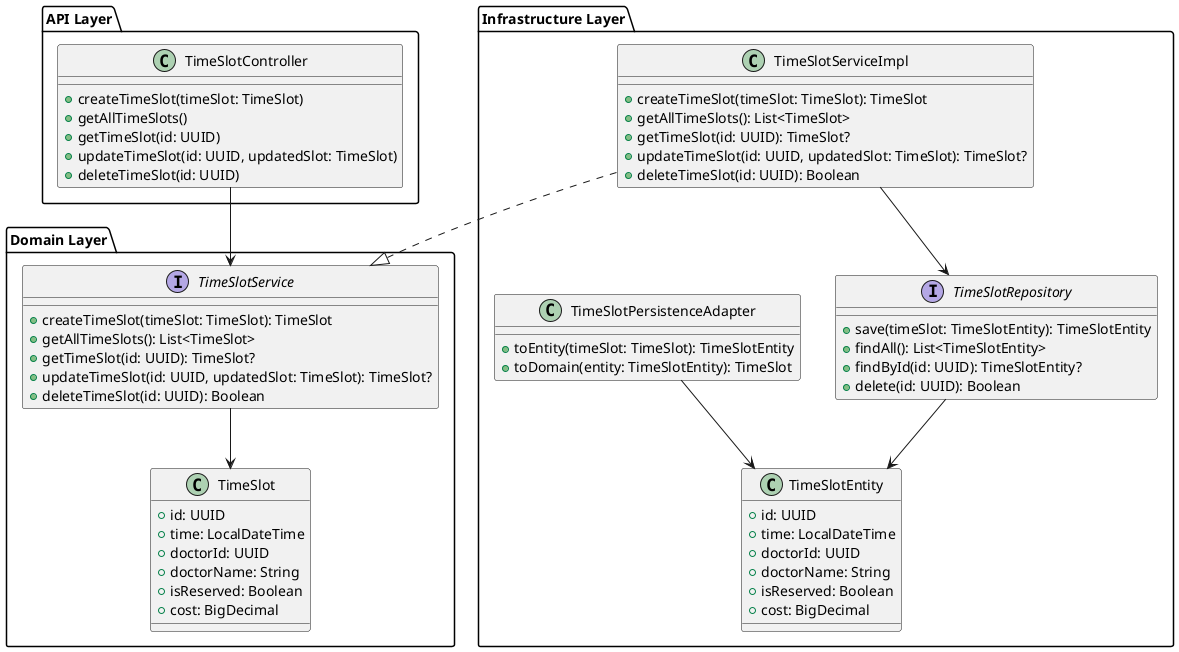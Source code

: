 @startuml Doctor Availability Module

package "API Layer" {
	class TimeSlotController {
		+ createTimeSlot(timeSlot: TimeSlot)
		+ getAllTimeSlots()
		+ getTimeSlot(id: UUID)
		+ updateTimeSlot(id: UUID, updatedSlot: TimeSlot)
		+ deleteTimeSlot(id: UUID)
	}
}

package "Domain Layer" {
	interface TimeSlotService {
		+ createTimeSlot(timeSlot: TimeSlot): TimeSlot
		+ getAllTimeSlots(): List<TimeSlot>
		+ getTimeSlot(id: UUID): TimeSlot?
		+ updateTimeSlot(id: UUID, updatedSlot: TimeSlot): TimeSlot?
		+ deleteTimeSlot(id: UUID): Boolean
	}
	
	class TimeSlot {
		+ id: UUID
		+ time: LocalDateTime
		+ doctorId: UUID
		+ doctorName: String
		+ isReserved: Boolean
		+ cost: BigDecimal
	}
}

package "Infrastructure Layer" {
	class TimeSlotServiceImpl {
		+ createTimeSlot(timeSlot: TimeSlot): TimeSlot
		+ getAllTimeSlots(): List<TimeSlot>
		+ getTimeSlot(id: UUID): TimeSlot?
		+ updateTimeSlot(id: UUID, updatedSlot: TimeSlot): TimeSlot?
		+ deleteTimeSlot(id: UUID): Boolean
	}
	
	interface TimeSlotRepository {
		+ save(timeSlot: TimeSlotEntity): TimeSlotEntity
		+ findAll(): List<TimeSlotEntity>
		+ findById(id: UUID): TimeSlotEntity?
		+ delete(id: UUID): Boolean
	}
	
	class TimeSlotEntity {
		+ id: UUID
		+ time: LocalDateTime
		+ doctorId: UUID
		+ doctorName: String
		+ isReserved: Boolean
		+ cost: BigDecimal
	}
	
	class TimeSlotPersistenceAdapter {
		+ toEntity(timeSlot: TimeSlot): TimeSlotEntity
		+ toDomain(entity: TimeSlotEntity): TimeSlot
	}
}

' Layer Dependencies
TimeSlotController --> TimeSlotService
TimeSlotService --> TimeSlot
TimeSlotServiceImpl ..|> TimeSlotService
TimeSlotServiceImpl --> TimeSlotRepository
TimeSlotRepository --> TimeSlotEntity
TimeSlotPersistenceAdapter --> TimeSlotEntity

@enduml